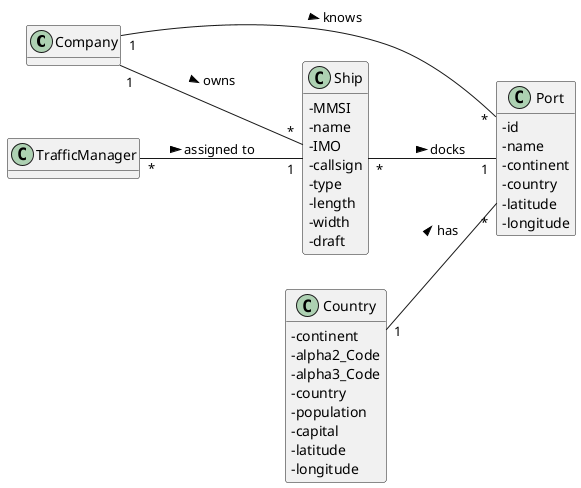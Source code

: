 @startuml
'https://plantuml.com/sequence-diagram

hide methods
left to right direction
skinparam classAttributeIconSize 0

class Company {

}

class Ship{
-MMSI
-name
-IMO
-callsign
-type
-length
-width
-draft
}

class Country{
-continent
-alpha2_Code
-alpha3_Code
-country
-population
-capital
-latitude
-longitude
}


class Port{
-id
-name
-continent
-country
-latitude
-longitude
}

Company "1" -- "*" Ship : owns >
Company "1" -- "*" Port : knows >
Ship "*" -- "1" Port : docks >
Country "1" -- "*" Port : has >
TrafficManager "*" -- "1" Ship : assigned to >

@enduml